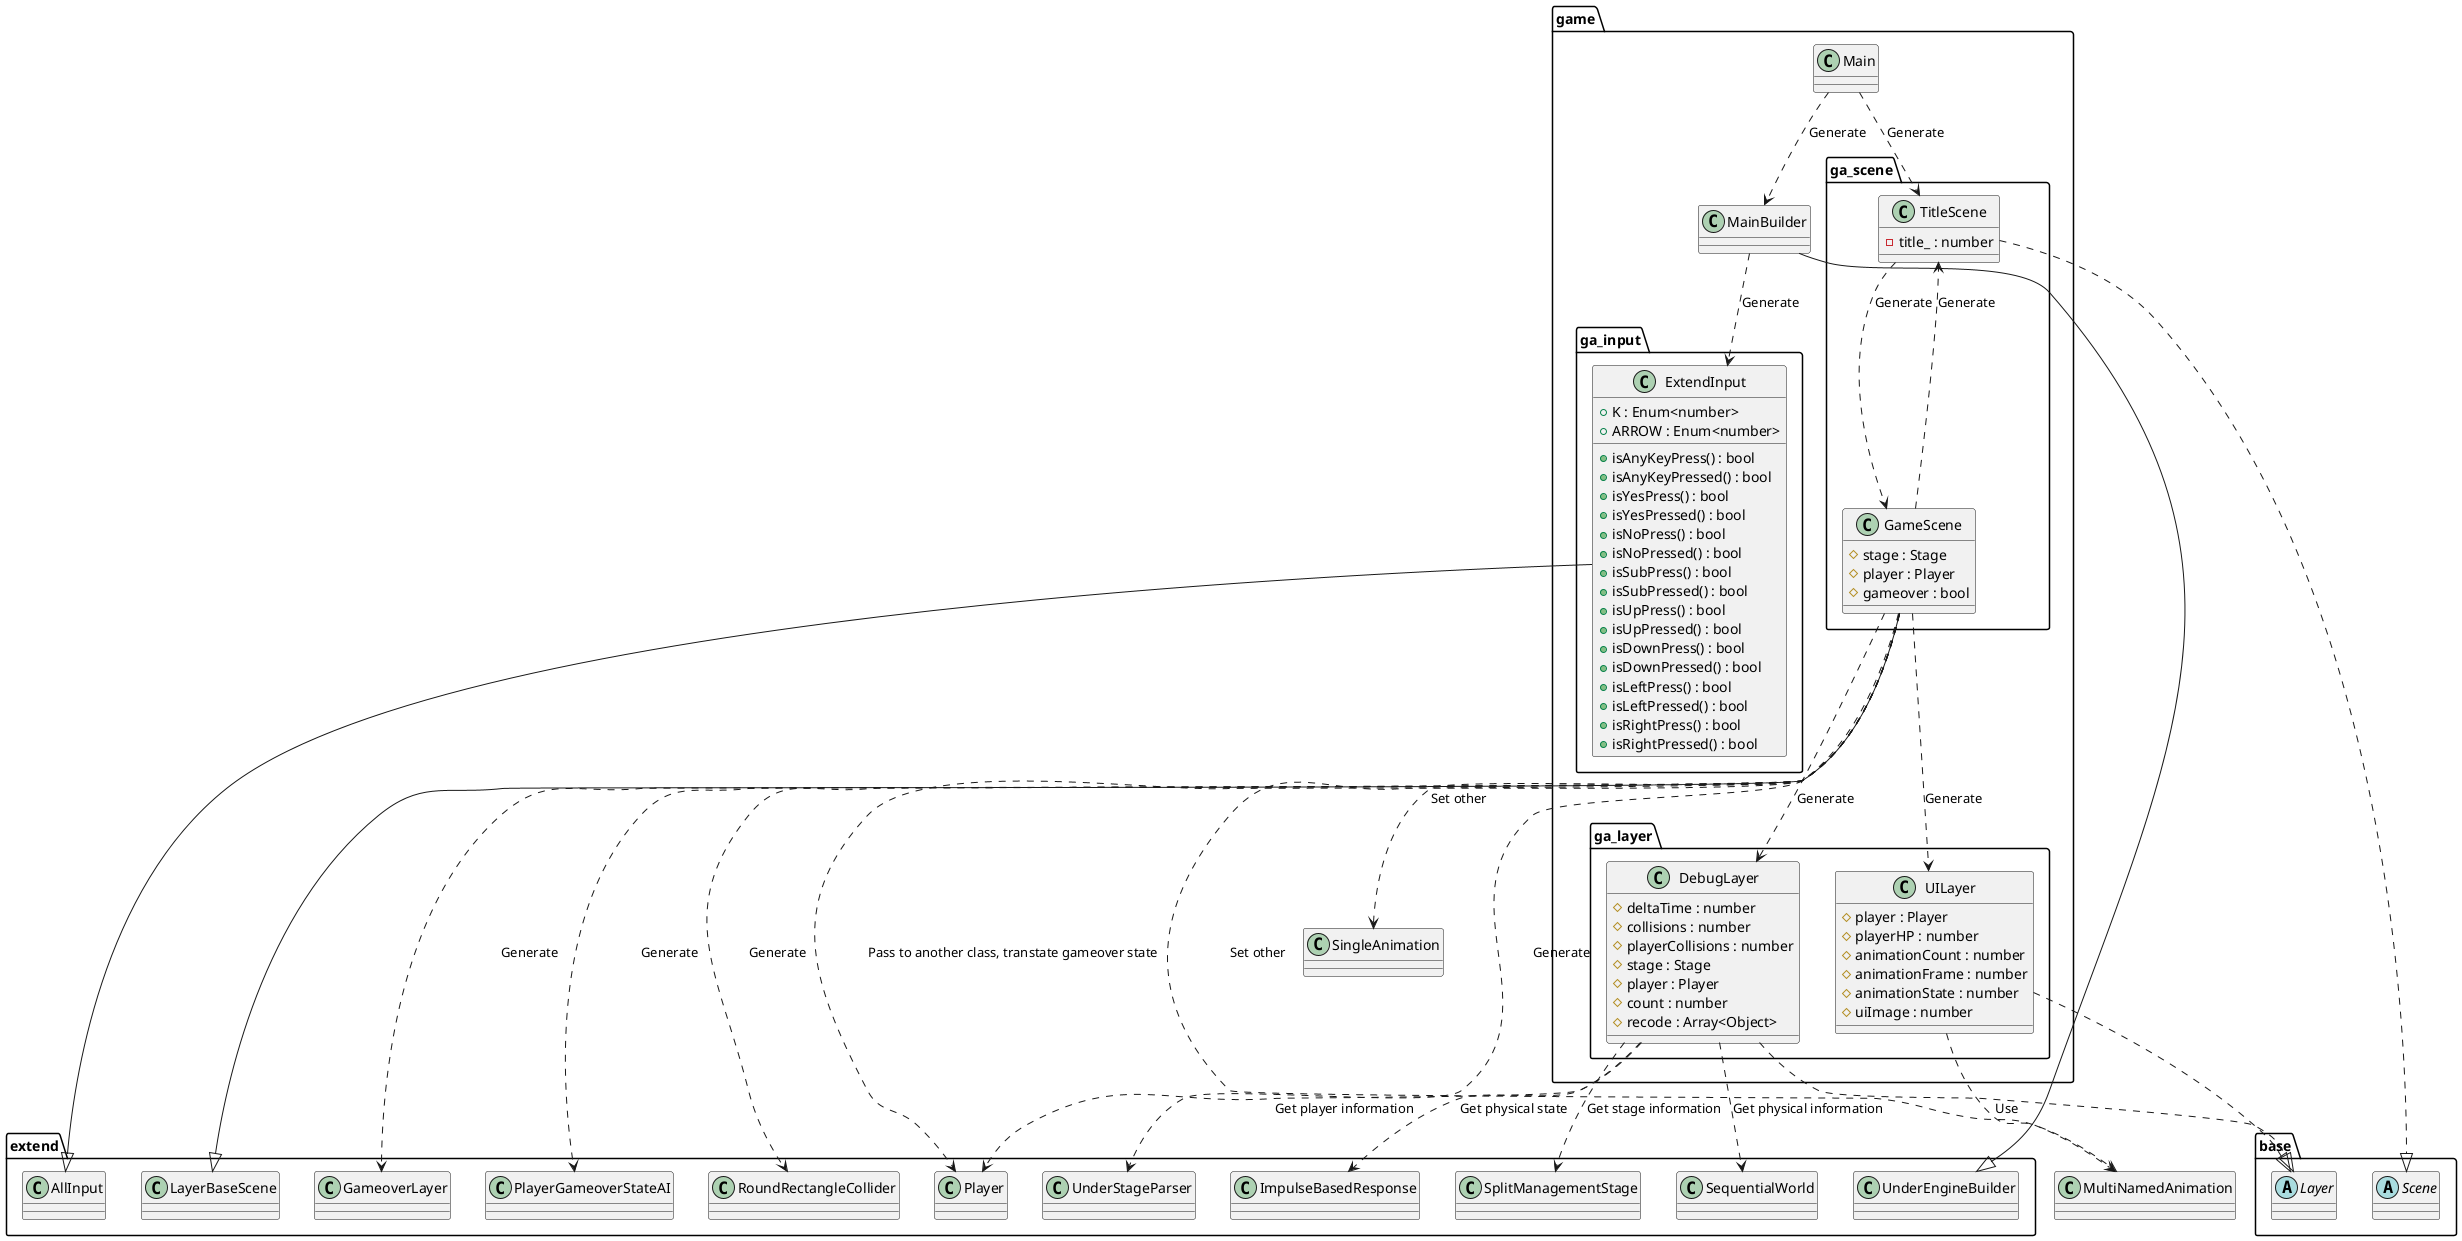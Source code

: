 @startuml GameBaseGame

package game {
    class Main
    class MainBuilder
    package ga_input {
        class ExtendInput {
            +K : Enum<number>
            +ARROW : Enum<number>
            +isAnyKeyPress() : bool
            +isAnyKeyPressed() : bool
            +isYesPress() : bool
            +isYesPressed() : bool
            +isNoPress() : bool
            +isNoPressed() : bool
            +isSubPress() : bool
            +isSubPressed() : bool
            +isUpPress() : bool
            +isUpPressed() : bool
            +isDownPress() : bool
            +isDownPressed() : bool
            +isLeftPress() : bool
            +isLeftPressed() : bool
            +isRightPress() : bool
            +isRightPressed() : bool
        }
    }
    package ga_layer {
        class DebugLayer {
            #deltaTime : number
            #collisions : number
            #playerCollisions : number
            #stage : Stage
            #player : Player
            #count : number
            #recode : Array<Object>
        }
        class UILayer {
            #player : Player
            #playerHP : number
            #animationCount : number
            #animationFrame : number
            #animationState : number
            #uiImage : number
        }
    }
    package ga_scene {
        class TitleScene {
            -title_ : number
        }
        class GameScene {
            #stage : Stage
            #player : Player
            #gameover : bool
        }
    }
}

package base {
    abstract Scene
    abstract Layer
}

package extend {
    class UnderEngineBuilder
    class LayerBaseScene
    class GameoverLayer
    class AllInput
    class Player
    class PlayerGameoverStateAI
    class RoundRectangleCollider
    class UnderStageParser
    class ImpulseBasedResponse
    class SplitManagementStage
    class SequentialWorld
}

Main ..> MainBuilder : Generate
Main ..> TitleScene : Generate
MainBuilder ..> ExtendInput : Generate

TitleScene ..> GameScene : Generate
GameScene ..> UnderStageParser : Generate
GameScene ..> DebugLayer : Generate
GameScene ..> UILayer : Generate
GameScene ..> GameoverLayer : Generate
GameScene ..> Player : Pass to another class, transtate gameover state
GameScene ..> PlayerGameoverStateAI : Generate
GameScene ..> RoundRectangleCollider : Generate
GameScene ..> TitleScene : Generate
GameScene ..> MultiNamedAnimation : Set other
GameScene ..> SingleAnimation : Set other

DebugLayer ..> Player : Get player information
DebugLayer ..> ImpulseBasedResponse : Get physical state
DebugLayer ..> SplitManagementStage : Get stage information
DebugLayer ..> SequentialWorld : Get physical information

UILayer ..> MultiNamedAnimation : Use

MainBuilder --|> UnderEngineBuilder
ExtendInput --|> AllInput
TitleScene ..|> Scene
GameScene --|> LayerBaseScene
DebugLayer ..|> Layer
UILayer ..|> Layer

@enduml
